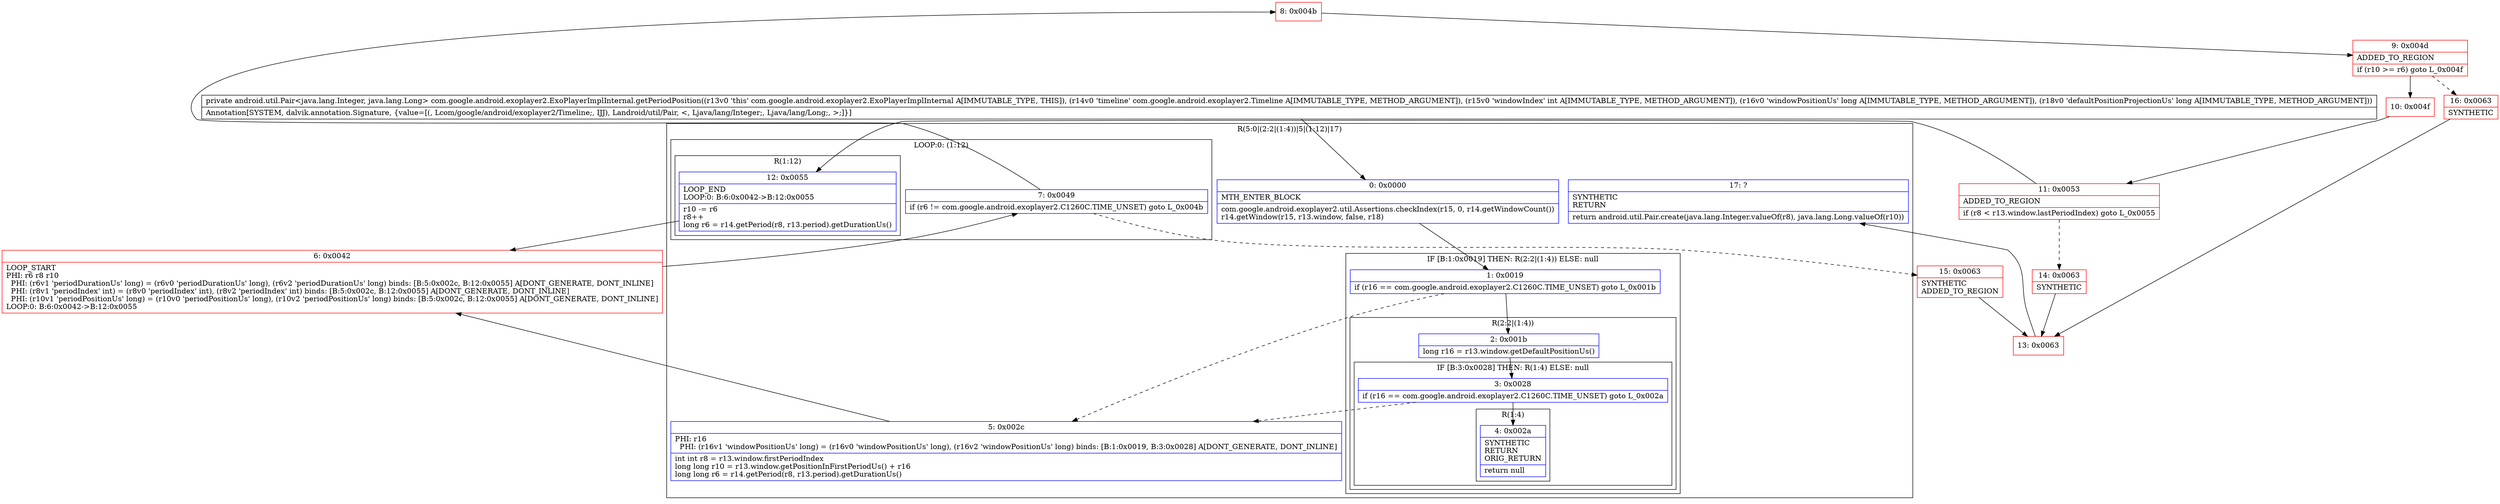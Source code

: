 digraph "CFG forcom.google.android.exoplayer2.ExoPlayerImplInternal.getPeriodPosition(Lcom\/google\/android\/exoplayer2\/Timeline;IJJ)Landroid\/util\/Pair;" {
subgraph cluster_Region_1772910776 {
label = "R(5:0|(2:2|(1:4))|5|(1:12)|17)";
node [shape=record,color=blue];
Node_0 [shape=record,label="{0\:\ 0x0000|MTH_ENTER_BLOCK\l|com.google.android.exoplayer2.util.Assertions.checkIndex(r15, 0, r14.getWindowCount())\lr14.getWindow(r15, r13.window, false, r18)\l}"];
subgraph cluster_IfRegion_1806785474 {
label = "IF [B:1:0x0019] THEN: R(2:2|(1:4)) ELSE: null";
node [shape=record,color=blue];
Node_1 [shape=record,label="{1\:\ 0x0019|if (r16 == com.google.android.exoplayer2.C1260C.TIME_UNSET) goto L_0x001b\l}"];
subgraph cluster_Region_1013250889 {
label = "R(2:2|(1:4))";
node [shape=record,color=blue];
Node_2 [shape=record,label="{2\:\ 0x001b|long r16 = r13.window.getDefaultPositionUs()\l}"];
subgraph cluster_IfRegion_2055653866 {
label = "IF [B:3:0x0028] THEN: R(1:4) ELSE: null";
node [shape=record,color=blue];
Node_3 [shape=record,label="{3\:\ 0x0028|if (r16 == com.google.android.exoplayer2.C1260C.TIME_UNSET) goto L_0x002a\l}"];
subgraph cluster_Region_1785189803 {
label = "R(1:4)";
node [shape=record,color=blue];
Node_4 [shape=record,label="{4\:\ 0x002a|SYNTHETIC\lRETURN\lORIG_RETURN\l|return null\l}"];
}
}
}
}
Node_5 [shape=record,label="{5\:\ 0x002c|PHI: r16 \l  PHI: (r16v1 'windowPositionUs' long) = (r16v0 'windowPositionUs' long), (r16v2 'windowPositionUs' long) binds: [B:1:0x0019, B:3:0x0028] A[DONT_GENERATE, DONT_INLINE]\l|int int r8 = r13.window.firstPeriodIndex\llong long r10 = r13.window.getPositionInFirstPeriodUs() + r16\llong long r6 = r14.getPeriod(r8, r13.period).getDurationUs()\l}"];
subgraph cluster_LoopRegion_847113027 {
label = "LOOP:0: (1:12)";
node [shape=record,color=blue];
Node_7 [shape=record,label="{7\:\ 0x0049|if (r6 != com.google.android.exoplayer2.C1260C.TIME_UNSET) goto L_0x004b\l}"];
subgraph cluster_Region_1253212500 {
label = "R(1:12)";
node [shape=record,color=blue];
Node_12 [shape=record,label="{12\:\ 0x0055|LOOP_END\lLOOP:0: B:6:0x0042\-\>B:12:0x0055\l|r10 \-= r6\lr8++\llong r6 = r14.getPeriod(r8, r13.period).getDurationUs()\l}"];
}
}
Node_17 [shape=record,label="{17\:\ ?|SYNTHETIC\lRETURN\l|return android.util.Pair.create(java.lang.Integer.valueOf(r8), java.lang.Long.valueOf(r10))\l}"];
}
Node_6 [shape=record,color=red,label="{6\:\ 0x0042|LOOP_START\lPHI: r6 r8 r10 \l  PHI: (r6v1 'periodDurationUs' long) = (r6v0 'periodDurationUs' long), (r6v2 'periodDurationUs' long) binds: [B:5:0x002c, B:12:0x0055] A[DONT_GENERATE, DONT_INLINE]\l  PHI: (r8v1 'periodIndex' int) = (r8v0 'periodIndex' int), (r8v2 'periodIndex' int) binds: [B:5:0x002c, B:12:0x0055] A[DONT_GENERATE, DONT_INLINE]\l  PHI: (r10v1 'periodPositionUs' long) = (r10v0 'periodPositionUs' long), (r10v2 'periodPositionUs' long) binds: [B:5:0x002c, B:12:0x0055] A[DONT_GENERATE, DONT_INLINE]\lLOOP:0: B:6:0x0042\-\>B:12:0x0055\l}"];
Node_8 [shape=record,color=red,label="{8\:\ 0x004b}"];
Node_9 [shape=record,color=red,label="{9\:\ 0x004d|ADDED_TO_REGION\l|if (r10 \>= r6) goto L_0x004f\l}"];
Node_10 [shape=record,color=red,label="{10\:\ 0x004f}"];
Node_11 [shape=record,color=red,label="{11\:\ 0x0053|ADDED_TO_REGION\l|if (r8 \< r13.window.lastPeriodIndex) goto L_0x0055\l}"];
Node_13 [shape=record,color=red,label="{13\:\ 0x0063}"];
Node_14 [shape=record,color=red,label="{14\:\ 0x0063|SYNTHETIC\l}"];
Node_15 [shape=record,color=red,label="{15\:\ 0x0063|SYNTHETIC\lADDED_TO_REGION\l}"];
Node_16 [shape=record,color=red,label="{16\:\ 0x0063|SYNTHETIC\l}"];
MethodNode[shape=record,label="{private android.util.Pair\<java.lang.Integer, java.lang.Long\> com.google.android.exoplayer2.ExoPlayerImplInternal.getPeriodPosition((r13v0 'this' com.google.android.exoplayer2.ExoPlayerImplInternal A[IMMUTABLE_TYPE, THIS]), (r14v0 'timeline' com.google.android.exoplayer2.Timeline A[IMMUTABLE_TYPE, METHOD_ARGUMENT]), (r15v0 'windowIndex' int A[IMMUTABLE_TYPE, METHOD_ARGUMENT]), (r16v0 'windowPositionUs' long A[IMMUTABLE_TYPE, METHOD_ARGUMENT]), (r18v0 'defaultPositionProjectionUs' long A[IMMUTABLE_TYPE, METHOD_ARGUMENT]))  | Annotation[SYSTEM, dalvik.annotation.Signature, \{value=[(, Lcom\/google\/android\/exoplayer2\/Timeline;, IJJ), Landroid\/util\/Pair, \<, Ljava\/lang\/Integer;, Ljava\/lang\/Long;, \>;]\}]\l}"];
MethodNode -> Node_0;
Node_0 -> Node_1;
Node_1 -> Node_2;
Node_1 -> Node_5[style=dashed];
Node_2 -> Node_3;
Node_3 -> Node_4;
Node_3 -> Node_5[style=dashed];
Node_5 -> Node_6;
Node_7 -> Node_8;
Node_7 -> Node_15[style=dashed];
Node_12 -> Node_6;
Node_6 -> Node_7;
Node_8 -> Node_9;
Node_9 -> Node_10;
Node_9 -> Node_16[style=dashed];
Node_10 -> Node_11;
Node_11 -> Node_12;
Node_11 -> Node_14[style=dashed];
Node_13 -> Node_17;
Node_14 -> Node_13;
Node_15 -> Node_13;
Node_16 -> Node_13;
}

